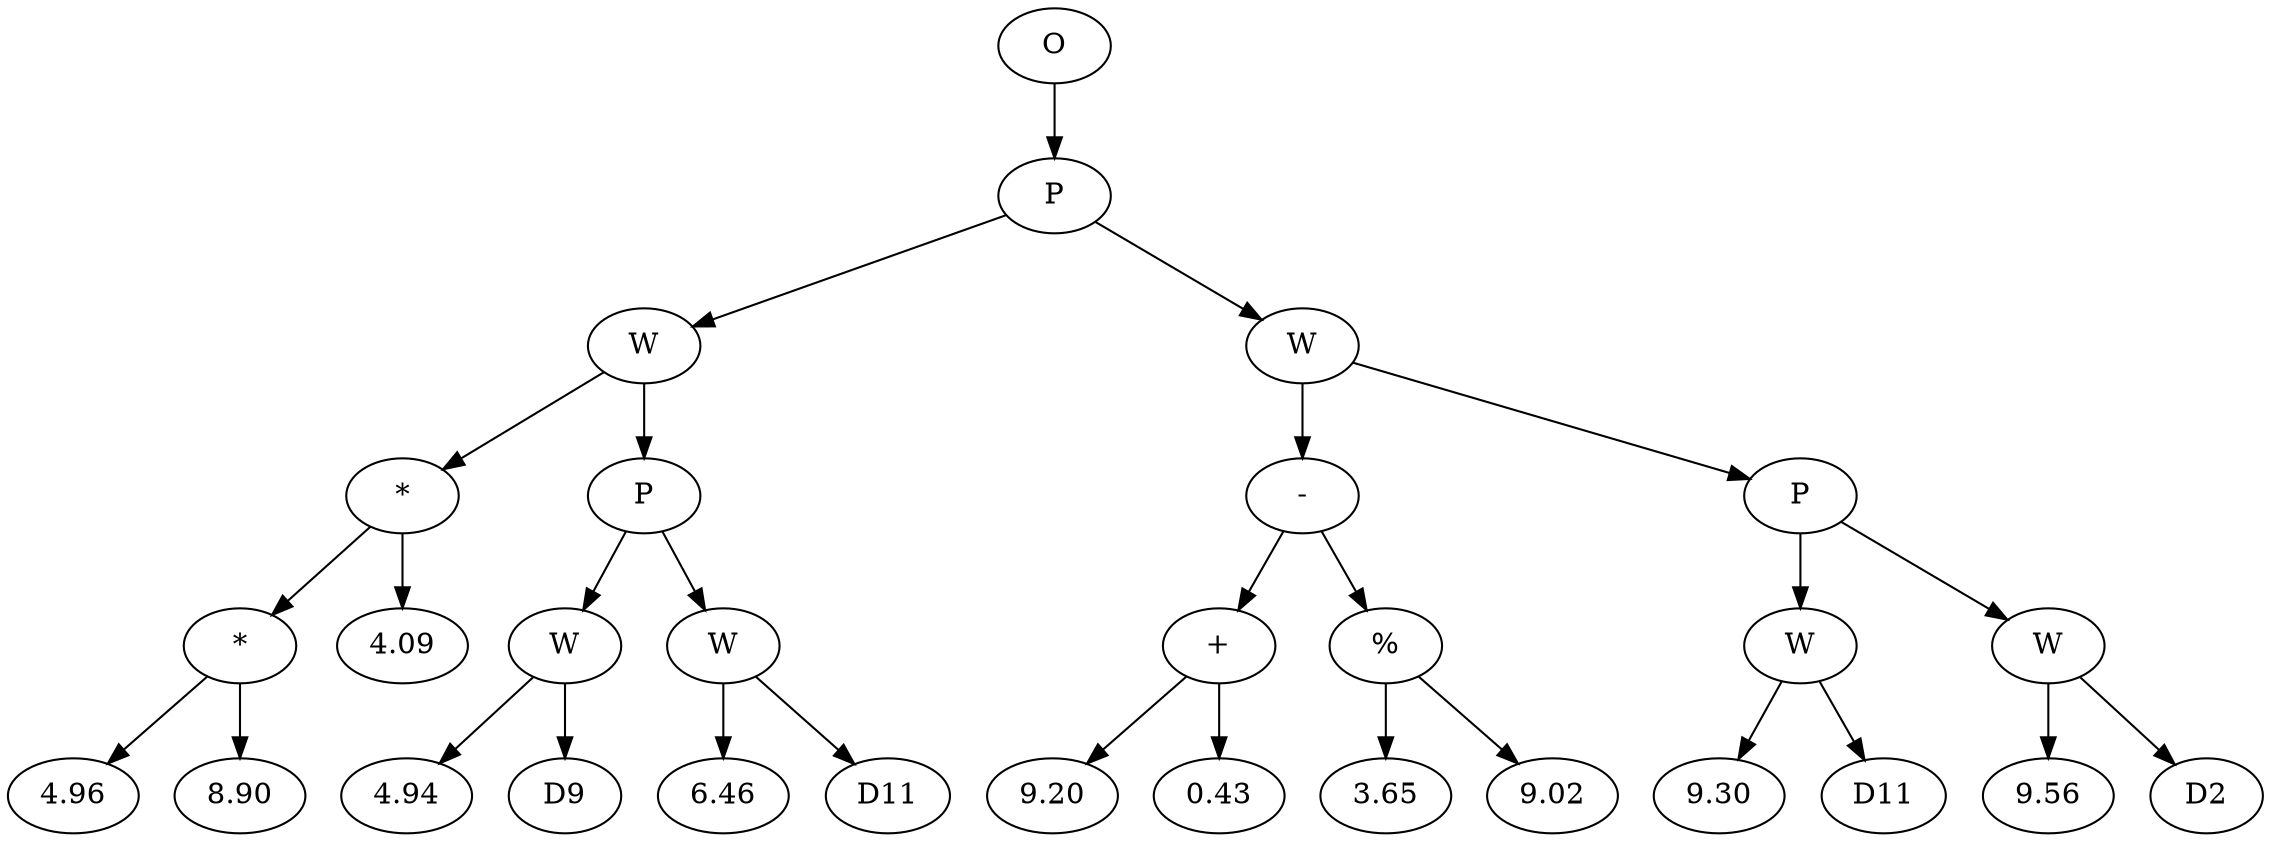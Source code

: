 // Tree
digraph {
	36875775 [label=O]
	36875776 [label=P]
	36875775 -> 36875776
	36875777 [label=W]
	36875776 -> 36875777
	36875778 [label="*"]
	36875777 -> 36875778
	36875779 [label="*"]
	36875778 -> 36875779
	36875780 [label=4.96]
	36875779 -> 36875780
	36875781 [label=8.90]
	36875779 -> 36875781
	36875782 [label=4.09]
	36875778 -> 36875782
	36875783 [label=P]
	36875777 -> 36875783
	36875784 [label=W]
	36875783 -> 36875784
	36875785 [label=4.94]
	36875784 -> 36875785
	36875786 [label=D9]
	36875784 -> 36875786
	36875787 [label=W]
	36875783 -> 36875787
	36875788 [label=6.46]
	36875787 -> 36875788
	36875789 [label=D11]
	36875787 -> 36875789
	36875790 [label=W]
	36875776 -> 36875790
	36875791 [label="-"]
	36875790 -> 36875791
	36875792 [label="+"]
	36875791 -> 36875792
	36875793 [label=9.20]
	36875792 -> 36875793
	36875794 [label=0.43]
	36875792 -> 36875794
	36875795 [label="%"]
	36875791 -> 36875795
	36875796 [label=3.65]
	36875795 -> 36875796
	36875797 [label=9.02]
	36875795 -> 36875797
	36875798 [label=P]
	36875790 -> 36875798
	36875799 [label=W]
	36875798 -> 36875799
	36875800 [label=9.30]
	36875799 -> 36875800
	36875801 [label=D11]
	36875799 -> 36875801
	36875802 [label=W]
	36875798 -> 36875802
	36875803 [label=9.56]
	36875802 -> 36875803
	36875804 [label=D2]
	36875802 -> 36875804
}
